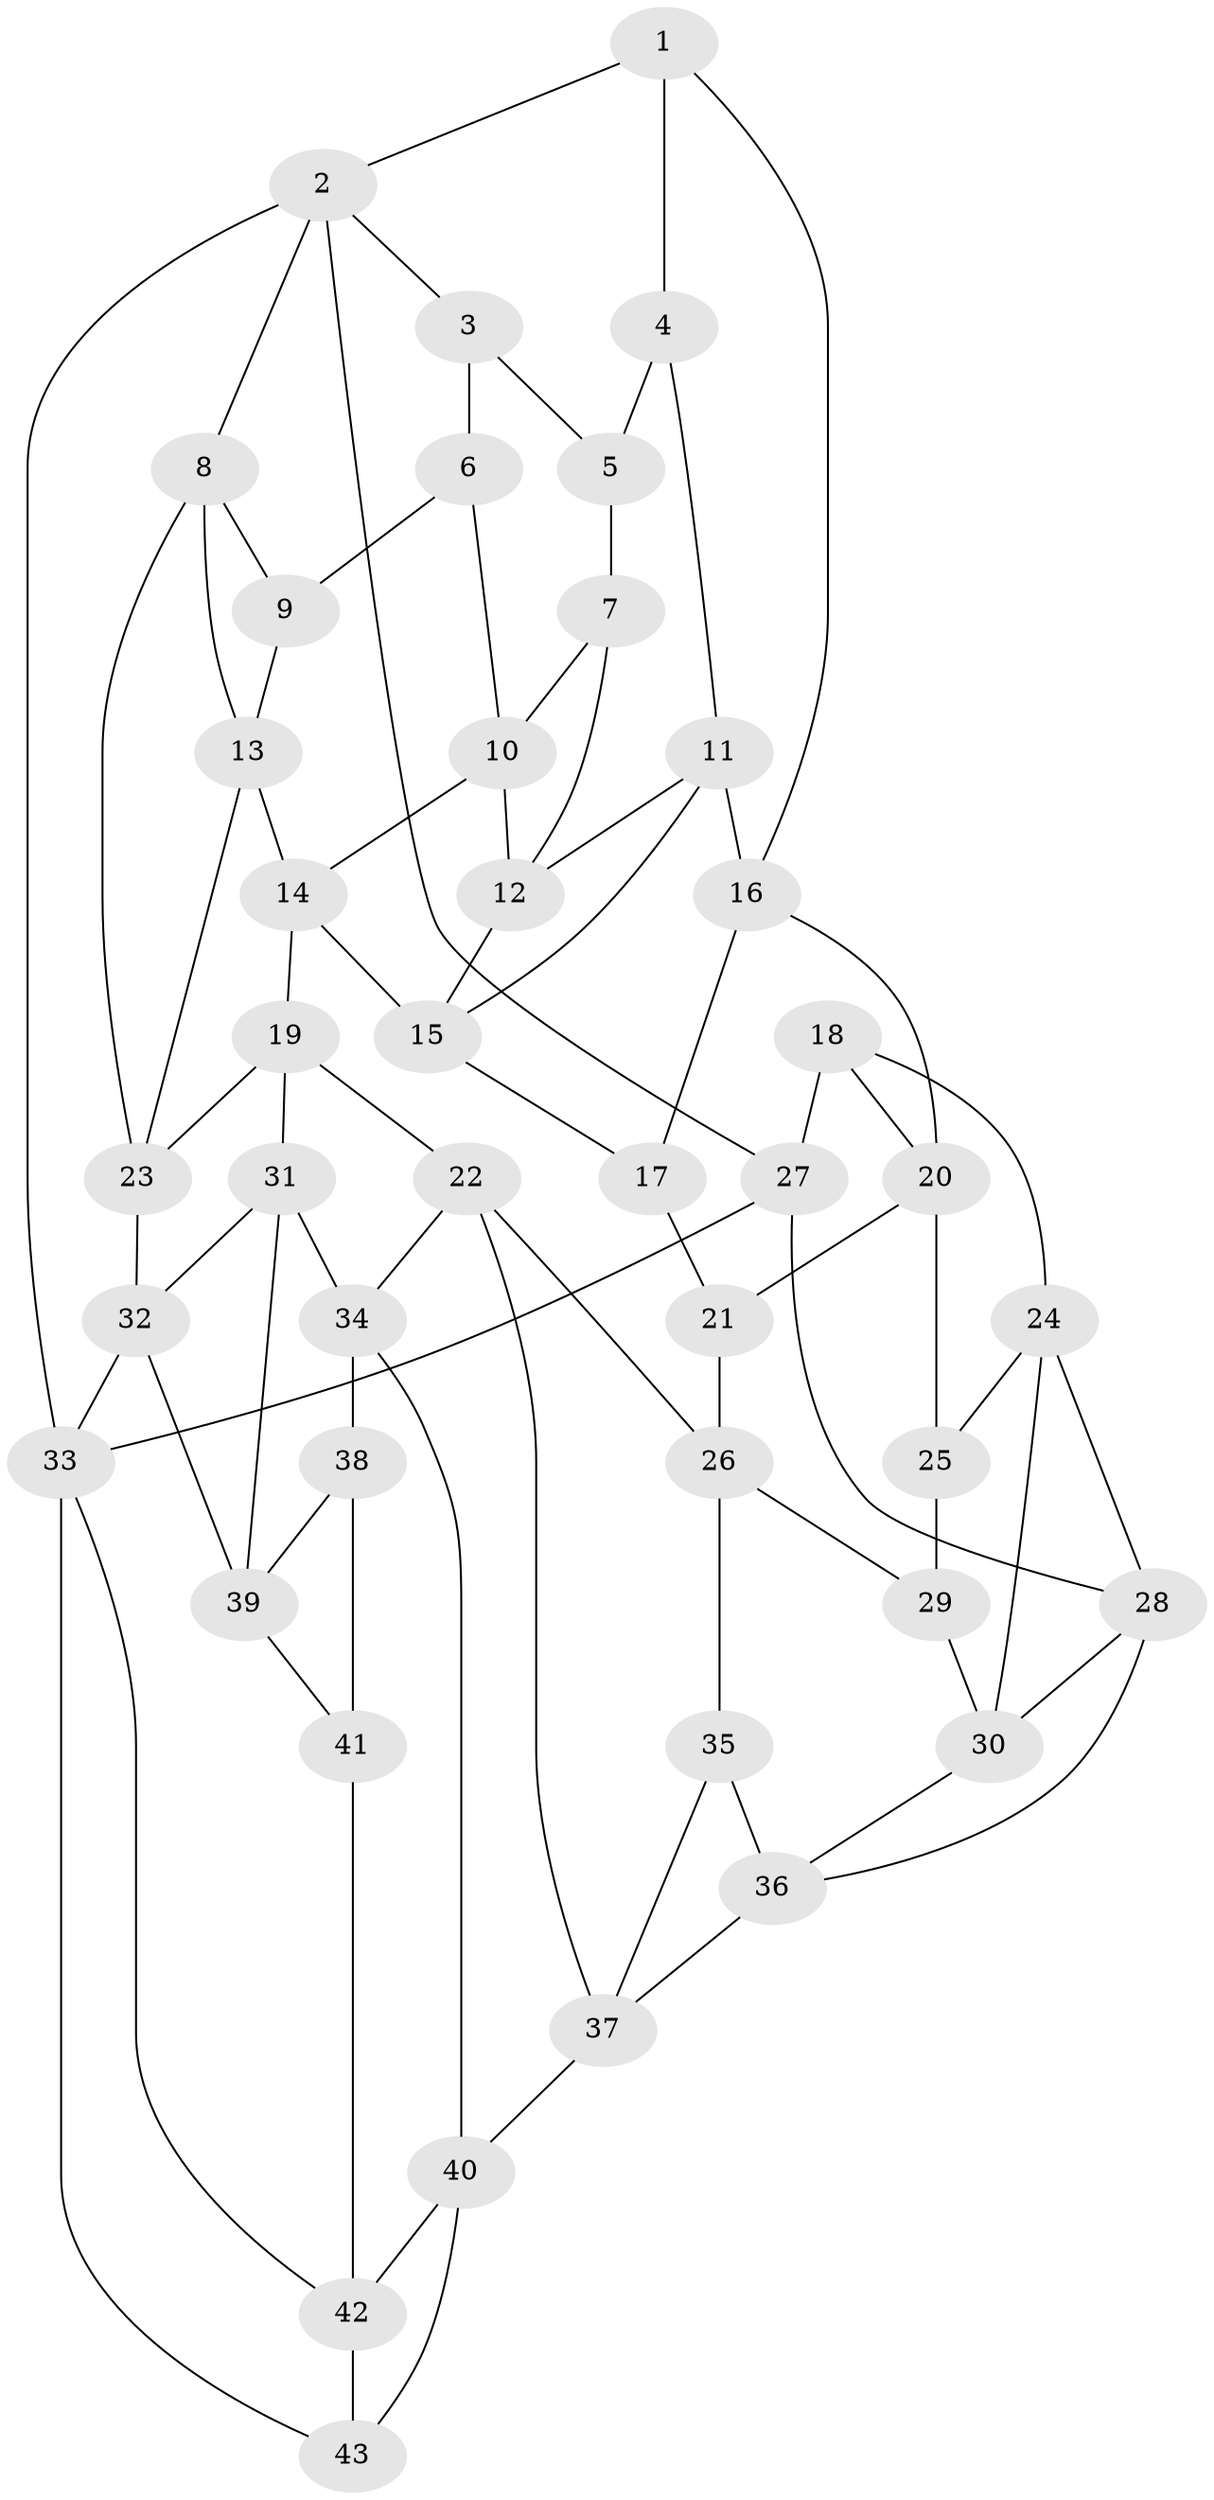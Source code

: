 // original degree distribution, {3: 0.024390243902439025, 4: 0.24390243902439024, 5: 0.5121951219512195, 6: 0.21951219512195122}
// Generated by graph-tools (version 1.1) at 2025/51/03/09/25 03:51:09]
// undirected, 43 vertices, 79 edges
graph export_dot {
graph [start="1"]
  node [color=gray90,style=filled];
  1;
  2;
  3;
  4;
  5;
  6;
  7;
  8;
  9;
  10;
  11;
  12;
  13;
  14;
  15;
  16;
  17;
  18;
  19;
  20;
  21;
  22;
  23;
  24;
  25;
  26;
  27;
  28;
  29;
  30;
  31;
  32;
  33;
  34;
  35;
  36;
  37;
  38;
  39;
  40;
  41;
  42;
  43;
  1 -- 2 [weight=1.0];
  1 -- 4 [weight=1.0];
  1 -- 16 [weight=1.0];
  2 -- 3 [weight=1.0];
  2 -- 8 [weight=1.0];
  2 -- 27 [weight=1.0];
  2 -- 33 [weight=2.0];
  3 -- 5 [weight=1.0];
  3 -- 6 [weight=1.0];
  4 -- 5 [weight=1.0];
  4 -- 11 [weight=1.0];
  5 -- 7 [weight=2.0];
  6 -- 9 [weight=2.0];
  6 -- 10 [weight=1.0];
  7 -- 10 [weight=1.0];
  7 -- 12 [weight=1.0];
  8 -- 9 [weight=1.0];
  8 -- 13 [weight=1.0];
  8 -- 23 [weight=1.0];
  9 -- 13 [weight=1.0];
  10 -- 12 [weight=1.0];
  10 -- 14 [weight=1.0];
  11 -- 12 [weight=1.0];
  11 -- 15 [weight=1.0];
  11 -- 16 [weight=1.0];
  12 -- 15 [weight=1.0];
  13 -- 14 [weight=1.0];
  13 -- 23 [weight=1.0];
  14 -- 15 [weight=1.0];
  14 -- 19 [weight=1.0];
  15 -- 17 [weight=1.0];
  16 -- 17 [weight=1.0];
  16 -- 20 [weight=1.0];
  17 -- 21 [weight=2.0];
  18 -- 20 [weight=1.0];
  18 -- 24 [weight=1.0];
  18 -- 27 [weight=1.0];
  19 -- 22 [weight=1.0];
  19 -- 23 [weight=1.0];
  19 -- 31 [weight=1.0];
  20 -- 21 [weight=1.0];
  20 -- 25 [weight=1.0];
  21 -- 26 [weight=1.0];
  22 -- 26 [weight=1.0];
  22 -- 34 [weight=1.0];
  22 -- 37 [weight=1.0];
  23 -- 32 [weight=1.0];
  24 -- 25 [weight=1.0];
  24 -- 28 [weight=1.0];
  24 -- 30 [weight=1.0];
  25 -- 29 [weight=2.0];
  26 -- 29 [weight=1.0];
  26 -- 35 [weight=1.0];
  27 -- 28 [weight=1.0];
  27 -- 33 [weight=1.0];
  28 -- 30 [weight=1.0];
  28 -- 36 [weight=1.0];
  29 -- 30 [weight=1.0];
  30 -- 36 [weight=1.0];
  31 -- 32 [weight=1.0];
  31 -- 34 [weight=1.0];
  31 -- 39 [weight=1.0];
  32 -- 33 [weight=1.0];
  32 -- 39 [weight=1.0];
  33 -- 42 [weight=1.0];
  33 -- 43 [weight=1.0];
  34 -- 38 [weight=1.0];
  34 -- 40 [weight=1.0];
  35 -- 36 [weight=1.0];
  35 -- 37 [weight=1.0];
  36 -- 37 [weight=1.0];
  37 -- 40 [weight=1.0];
  38 -- 39 [weight=1.0];
  38 -- 41 [weight=2.0];
  39 -- 41 [weight=1.0];
  40 -- 42 [weight=1.0];
  40 -- 43 [weight=1.0];
  41 -- 42 [weight=1.0];
  42 -- 43 [weight=1.0];
}
